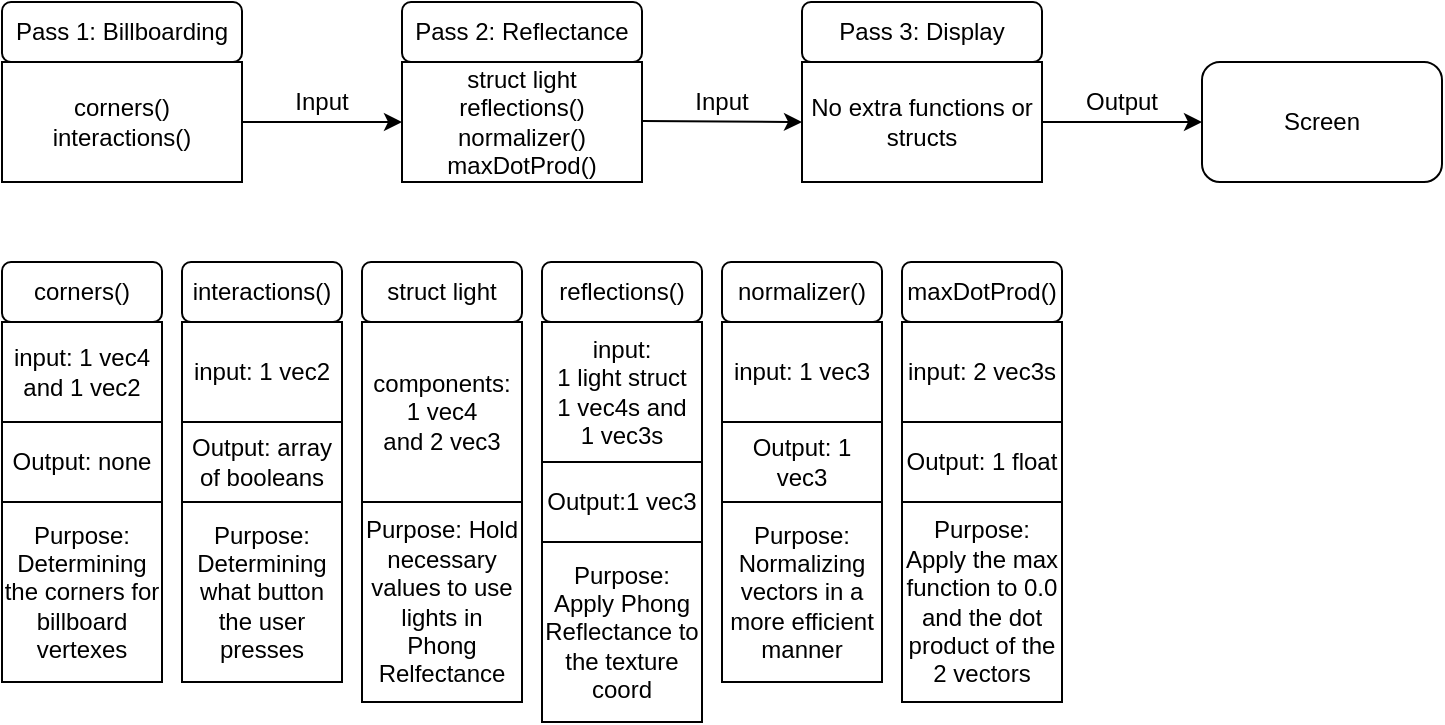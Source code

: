 <mxfile version="13.11.0" type="device"><diagram id="ZT_uCpjQj16bMHClLRVt" name="Page-1"><mxGraphModel dx="1186" dy="697" grid="1" gridSize="10" guides="1" tooltips="1" connect="1" arrows="1" fold="1" page="1" pageScale="1" pageWidth="850" pageHeight="1100" math="0" shadow="0"><root><mxCell id="0"/><mxCell id="1" parent="0"/><mxCell id="j0ZxYQFcIrHSCVJJSYvh-1" value="Pass 2: Reflectance" style="rounded=1;whiteSpace=wrap;html=1;" vertex="1" parent="1"><mxGeometry x="240" y="100" width="120" height="30" as="geometry"/></mxCell><mxCell id="j0ZxYQFcIrHSCVJJSYvh-2" value="&lt;div&gt;struct light&lt;/div&gt;&lt;div&gt;reflections()&lt;/div&gt;&lt;div&gt;normalizer()&lt;/div&gt;&lt;div&gt;maxDotProd()&lt;br&gt;&lt;/div&gt;" style="rounded=0;whiteSpace=wrap;html=1;" vertex="1" parent="1"><mxGeometry x="240" y="130" width="120" height="60" as="geometry"/></mxCell><mxCell id="j0ZxYQFcIrHSCVJJSYvh-3" value="" style="endArrow=classic;html=1;entryX=0;entryY=0.5;entryDx=0;entryDy=0;" edge="1" parent="1" target="j0ZxYQFcIrHSCVJJSYvh-4"><mxGeometry width="50" height="50" relative="1" as="geometry"><mxPoint x="360" y="159.5" as="sourcePoint"/><mxPoint x="400" y="160" as="targetPoint"/></mxGeometry></mxCell><mxCell id="j0ZxYQFcIrHSCVJJSYvh-4" value="No extra functions or structs" style="rounded=0;whiteSpace=wrap;html=1;" vertex="1" parent="1"><mxGeometry x="440" y="130" width="120" height="60" as="geometry"/></mxCell><mxCell id="j0ZxYQFcIrHSCVJJSYvh-5" value="Pass 3: Display" style="rounded=1;whiteSpace=wrap;html=1;" vertex="1" parent="1"><mxGeometry x="440" y="100" width="120" height="30" as="geometry"/></mxCell><mxCell id="j0ZxYQFcIrHSCVJJSYvh-6" value="" style="endArrow=classic;html=1;exitX=1;exitY=0.5;exitDx=0;exitDy=0;entryX=0;entryY=0.5;entryDx=0;entryDy=0;" edge="1" parent="1" source="j0ZxYQFcIrHSCVJJSYvh-4" target="j0ZxYQFcIrHSCVJJSYvh-7"><mxGeometry width="50" height="50" relative="1" as="geometry"><mxPoint x="610" y="180" as="sourcePoint"/><mxPoint x="630" y="160" as="targetPoint"/></mxGeometry></mxCell><mxCell id="j0ZxYQFcIrHSCVJJSYvh-7" value="Screen" style="rounded=1;whiteSpace=wrap;html=1;" vertex="1" parent="1"><mxGeometry x="640" y="130" width="120" height="60" as="geometry"/></mxCell><mxCell id="j0ZxYQFcIrHSCVJJSYvh-8" value="" style="endArrow=classic;html=1;entryX=0;entryY=0.5;entryDx=0;entryDy=0;" edge="1" parent="1" target="j0ZxYQFcIrHSCVJJSYvh-2"><mxGeometry width="50" height="50" relative="1" as="geometry"><mxPoint x="150" y="160" as="sourcePoint"/><mxPoint x="100" y="140" as="targetPoint"/></mxGeometry></mxCell><mxCell id="j0ZxYQFcIrHSCVJJSYvh-9" value="&lt;div&gt;corners()&lt;/div&gt;&lt;div&gt;interactions()&lt;br&gt;&lt;/div&gt;" style="rounded=0;whiteSpace=wrap;html=1;" vertex="1" parent="1"><mxGeometry x="40" y="130" width="120" height="60" as="geometry"/></mxCell><mxCell id="j0ZxYQFcIrHSCVJJSYvh-10" value="Pass 1: Billboarding" style="rounded=1;whiteSpace=wrap;html=1;" vertex="1" parent="1"><mxGeometry x="40" y="100" width="120" height="30" as="geometry"/></mxCell><mxCell id="j0ZxYQFcIrHSCVJJSYvh-11" value="&lt;div&gt;Input&lt;/div&gt;" style="text;html=1;strokeColor=none;fillColor=none;align=center;verticalAlign=middle;whiteSpace=wrap;rounded=0;" vertex="1" parent="1"><mxGeometry x="180" y="140" width="40" height="20" as="geometry"/></mxCell><mxCell id="j0ZxYQFcIrHSCVJJSYvh-12" value="&lt;div&gt;Input&lt;/div&gt;" style="text;html=1;strokeColor=none;fillColor=none;align=center;verticalAlign=middle;whiteSpace=wrap;rounded=0;" vertex="1" parent="1"><mxGeometry x="380" y="140" width="40" height="20" as="geometry"/></mxCell><mxCell id="j0ZxYQFcIrHSCVJJSYvh-13" value="Output" style="text;html=1;strokeColor=none;fillColor=none;align=center;verticalAlign=middle;whiteSpace=wrap;rounded=0;" vertex="1" parent="1"><mxGeometry x="580" y="140" width="40" height="20" as="geometry"/></mxCell><mxCell id="j0ZxYQFcIrHSCVJJSYvh-15" value="corners()" style="rounded=1;whiteSpace=wrap;html=1;" vertex="1" parent="1"><mxGeometry x="40" y="230" width="80" height="30" as="geometry"/></mxCell><mxCell id="j0ZxYQFcIrHSCVJJSYvh-16" value="input: 1 vec4 and 1 vec2" style="rounded=0;whiteSpace=wrap;html=1;" vertex="1" parent="1"><mxGeometry x="40" y="260" width="80" height="50" as="geometry"/></mxCell><mxCell id="j0ZxYQFcIrHSCVJJSYvh-17" value="Output: none" style="rounded=0;whiteSpace=wrap;html=1;" vertex="1" parent="1"><mxGeometry x="40" y="310" width="80" height="40" as="geometry"/></mxCell><mxCell id="j0ZxYQFcIrHSCVJJSYvh-18" value="&lt;div&gt;Purpose: Determining the corners for billboard vertexes&lt;/div&gt;" style="rounded=0;whiteSpace=wrap;html=1;" vertex="1" parent="1"><mxGeometry x="40" y="350" width="80" height="90" as="geometry"/></mxCell><mxCell id="j0ZxYQFcIrHSCVJJSYvh-19" value="interactions()" style="rounded=1;whiteSpace=wrap;html=1;" vertex="1" parent="1"><mxGeometry x="130" y="230" width="80" height="30" as="geometry"/></mxCell><mxCell id="j0ZxYQFcIrHSCVJJSYvh-20" value="input: 1 vec2" style="rounded=0;whiteSpace=wrap;html=1;" vertex="1" parent="1"><mxGeometry x="130" y="260" width="80" height="50" as="geometry"/></mxCell><mxCell id="j0ZxYQFcIrHSCVJJSYvh-21" value="Output: array of booleans" style="rounded=0;whiteSpace=wrap;html=1;" vertex="1" parent="1"><mxGeometry x="130" y="310" width="80" height="40" as="geometry"/></mxCell><mxCell id="j0ZxYQFcIrHSCVJJSYvh-22" value="&lt;div&gt;Purpose: Determining what button the user presses&lt;br&gt;&lt;/div&gt;" style="rounded=0;whiteSpace=wrap;html=1;" vertex="1" parent="1"><mxGeometry x="130" y="350" width="80" height="90" as="geometry"/></mxCell><mxCell id="j0ZxYQFcIrHSCVJJSYvh-23" value="struct light" style="rounded=1;whiteSpace=wrap;html=1;" vertex="1" parent="1"><mxGeometry x="220" y="230" width="80" height="30" as="geometry"/></mxCell><mxCell id="j0ZxYQFcIrHSCVJJSYvh-24" value="&lt;div&gt;components:&lt;/div&gt;&lt;div&gt;1 vec4&lt;/div&gt;&lt;div&gt;and 2 vec3&lt;br&gt;&lt;/div&gt;" style="rounded=0;whiteSpace=wrap;html=1;" vertex="1" parent="1"><mxGeometry x="220" y="260" width="80" height="90" as="geometry"/></mxCell><mxCell id="j0ZxYQFcIrHSCVJJSYvh-26" value="Purpose: Hold necessary values to use lights in Phong Relfectance" style="rounded=0;whiteSpace=wrap;html=1;" vertex="1" parent="1"><mxGeometry x="220" y="350" width="80" height="100" as="geometry"/></mxCell><mxCell id="j0ZxYQFcIrHSCVJJSYvh-28" value="reflections()" style="rounded=1;whiteSpace=wrap;html=1;" vertex="1" parent="1"><mxGeometry x="310" y="230" width="80" height="30" as="geometry"/></mxCell><mxCell id="j0ZxYQFcIrHSCVJJSYvh-29" value="&lt;div&gt;input: &lt;br&gt;&lt;/div&gt;&lt;div&gt;1 light struct &lt;br&gt;&lt;/div&gt;&lt;div&gt;1 vec4s and &lt;br&gt;&lt;/div&gt;&lt;div&gt;1 vec3s&lt;/div&gt;" style="rounded=0;whiteSpace=wrap;html=1;" vertex="1" parent="1"><mxGeometry x="310" y="260" width="80" height="70" as="geometry"/></mxCell><mxCell id="j0ZxYQFcIrHSCVJJSYvh-30" value="Output:1 vec3" style="rounded=0;whiteSpace=wrap;html=1;" vertex="1" parent="1"><mxGeometry x="310" y="330" width="80" height="40" as="geometry"/></mxCell><mxCell id="j0ZxYQFcIrHSCVJJSYvh-31" value="&lt;div&gt;Purpose: Apply Phong Reflectance to the texture coord&lt;br&gt;&lt;/div&gt;" style="rounded=0;whiteSpace=wrap;html=1;" vertex="1" parent="1"><mxGeometry x="310" y="370" width="80" height="90" as="geometry"/></mxCell><mxCell id="j0ZxYQFcIrHSCVJJSYvh-32" value="normalizer()" style="rounded=1;whiteSpace=wrap;html=1;" vertex="1" parent="1"><mxGeometry x="400" y="230" width="80" height="30" as="geometry"/></mxCell><mxCell id="j0ZxYQFcIrHSCVJJSYvh-33" value="input: 1 vec3" style="rounded=0;whiteSpace=wrap;html=1;" vertex="1" parent="1"><mxGeometry x="400" y="260" width="80" height="50" as="geometry"/></mxCell><mxCell id="j0ZxYQFcIrHSCVJJSYvh-34" value="Output: 1 vec3" style="rounded=0;whiteSpace=wrap;html=1;" vertex="1" parent="1"><mxGeometry x="400" y="310" width="80" height="40" as="geometry"/></mxCell><mxCell id="j0ZxYQFcIrHSCVJJSYvh-35" value="&lt;div&gt;Purpose: Normalizing vectors in a more efficient manner&lt;br&gt;&lt;/div&gt;" style="rounded=0;whiteSpace=wrap;html=1;" vertex="1" parent="1"><mxGeometry x="400" y="350" width="80" height="90" as="geometry"/></mxCell><mxCell id="j0ZxYQFcIrHSCVJJSYvh-36" value="maxDotProd()" style="rounded=1;whiteSpace=wrap;html=1;" vertex="1" parent="1"><mxGeometry x="490" y="230" width="80" height="30" as="geometry"/></mxCell><mxCell id="j0ZxYQFcIrHSCVJJSYvh-37" value="input: 2 vec3s" style="rounded=0;whiteSpace=wrap;html=1;" vertex="1" parent="1"><mxGeometry x="490" y="260" width="80" height="50" as="geometry"/></mxCell><mxCell id="j0ZxYQFcIrHSCVJJSYvh-38" value="Output: 1 float" style="rounded=0;whiteSpace=wrap;html=1;" vertex="1" parent="1"><mxGeometry x="490" y="310" width="80" height="40" as="geometry"/></mxCell><mxCell id="j0ZxYQFcIrHSCVJJSYvh-39" value="&lt;div&gt;Purpose: Apply the max function to 0.0 and the dot product of the 2 vectors&lt;br&gt;&lt;/div&gt;" style="rounded=0;whiteSpace=wrap;html=1;" vertex="1" parent="1"><mxGeometry x="490" y="350" width="80" height="100" as="geometry"/></mxCell></root></mxGraphModel></diagram></mxfile>